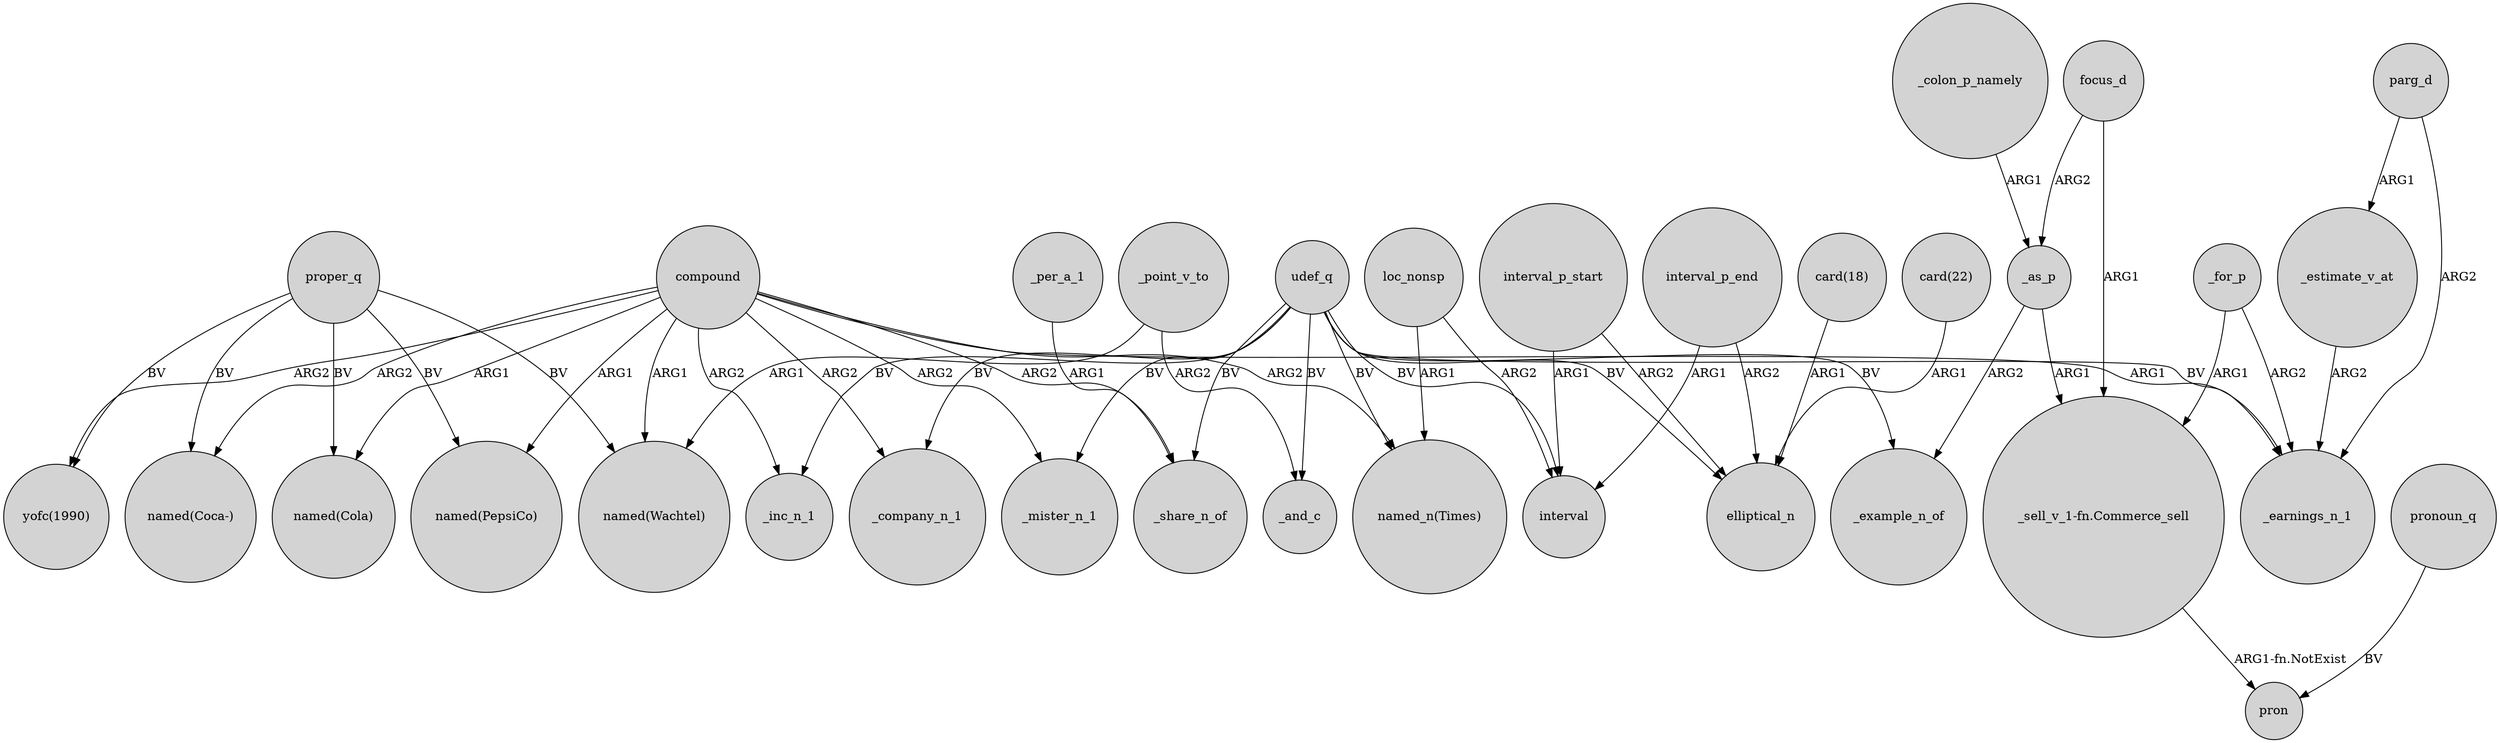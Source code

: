 digraph {
	node [shape=circle style=filled]
	compound -> "yofc(1990)" [label=ARG2]
	loc_nonsp -> interval [label=ARG2]
	udef_q -> _inc_n_1 [label=BV]
	"_sell_v_1-fn.Commerce_sell" -> pron [label="ARG1-fn.NotExist"]
	udef_q -> elliptical_n [label=BV]
	proper_q -> "named(Coca-)" [label=BV]
	compound -> "named(Wachtel)" [label=ARG1]
	compound -> _company_n_1 [label=ARG2]
	compound -> _mister_n_1 [label=ARG2]
	udef_q -> _earnings_n_1 [label=BV]
	interval_p_end -> elliptical_n [label=ARG2]
	udef_q -> _mister_n_1 [label=BV]
	focus_d -> _as_p [label=ARG2]
	compound -> _earnings_n_1 [label=ARG1]
	_per_a_1 -> _share_n_of [label=ARG1]
	udef_q -> interval [label=BV]
	interval_p_start -> elliptical_n [label=ARG2]
	proper_q -> "named(PepsiCo)" [label=BV]
	udef_q -> _example_n_of [label=BV]
	loc_nonsp -> "named_n(Times)" [label=ARG1]
	compound -> _share_n_of [label=ARG2]
	proper_q -> "yofc(1990)" [label=BV]
	compound -> "named(Coca-)" [label=ARG2]
	focus_d -> "_sell_v_1-fn.Commerce_sell" [label=ARG1]
	proper_q -> "named(Wachtel)" [label=BV]
	pronoun_q -> pron [label=BV]
	_point_v_to -> _and_c [label=ARG2]
	interval_p_start -> interval [label=ARG1]
	proper_q -> "named(Cola)" [label=BV]
	_as_p -> _example_n_of [label=ARG2]
	compound -> "named(Cola)" [label=ARG1]
	udef_q -> "named_n(Times)" [label=BV]
	"card(18)" -> elliptical_n [label=ARG1]
	_point_v_to -> "named(Wachtel)" [label=ARG1]
	_for_p -> "_sell_v_1-fn.Commerce_sell" [label=ARG1]
	compound -> "named_n(Times)" [label=ARG2]
	parg_d -> _earnings_n_1 [label=ARG2]
	udef_q -> _share_n_of [label=BV]
	compound -> "named(PepsiCo)" [label=ARG1]
	interval_p_end -> interval [label=ARG1]
	_for_p -> _earnings_n_1 [label=ARG2]
	parg_d -> _estimate_v_at [label=ARG1]
	_as_p -> "_sell_v_1-fn.Commerce_sell" [label=ARG1]
	_colon_p_namely -> _as_p [label=ARG1]
	udef_q -> _and_c [label=BV]
	_estimate_v_at -> _earnings_n_1 [label=ARG2]
	compound -> _inc_n_1 [label=ARG2]
	udef_q -> _company_n_1 [label=BV]
	"card(22)" -> elliptical_n [label=ARG1]
}
